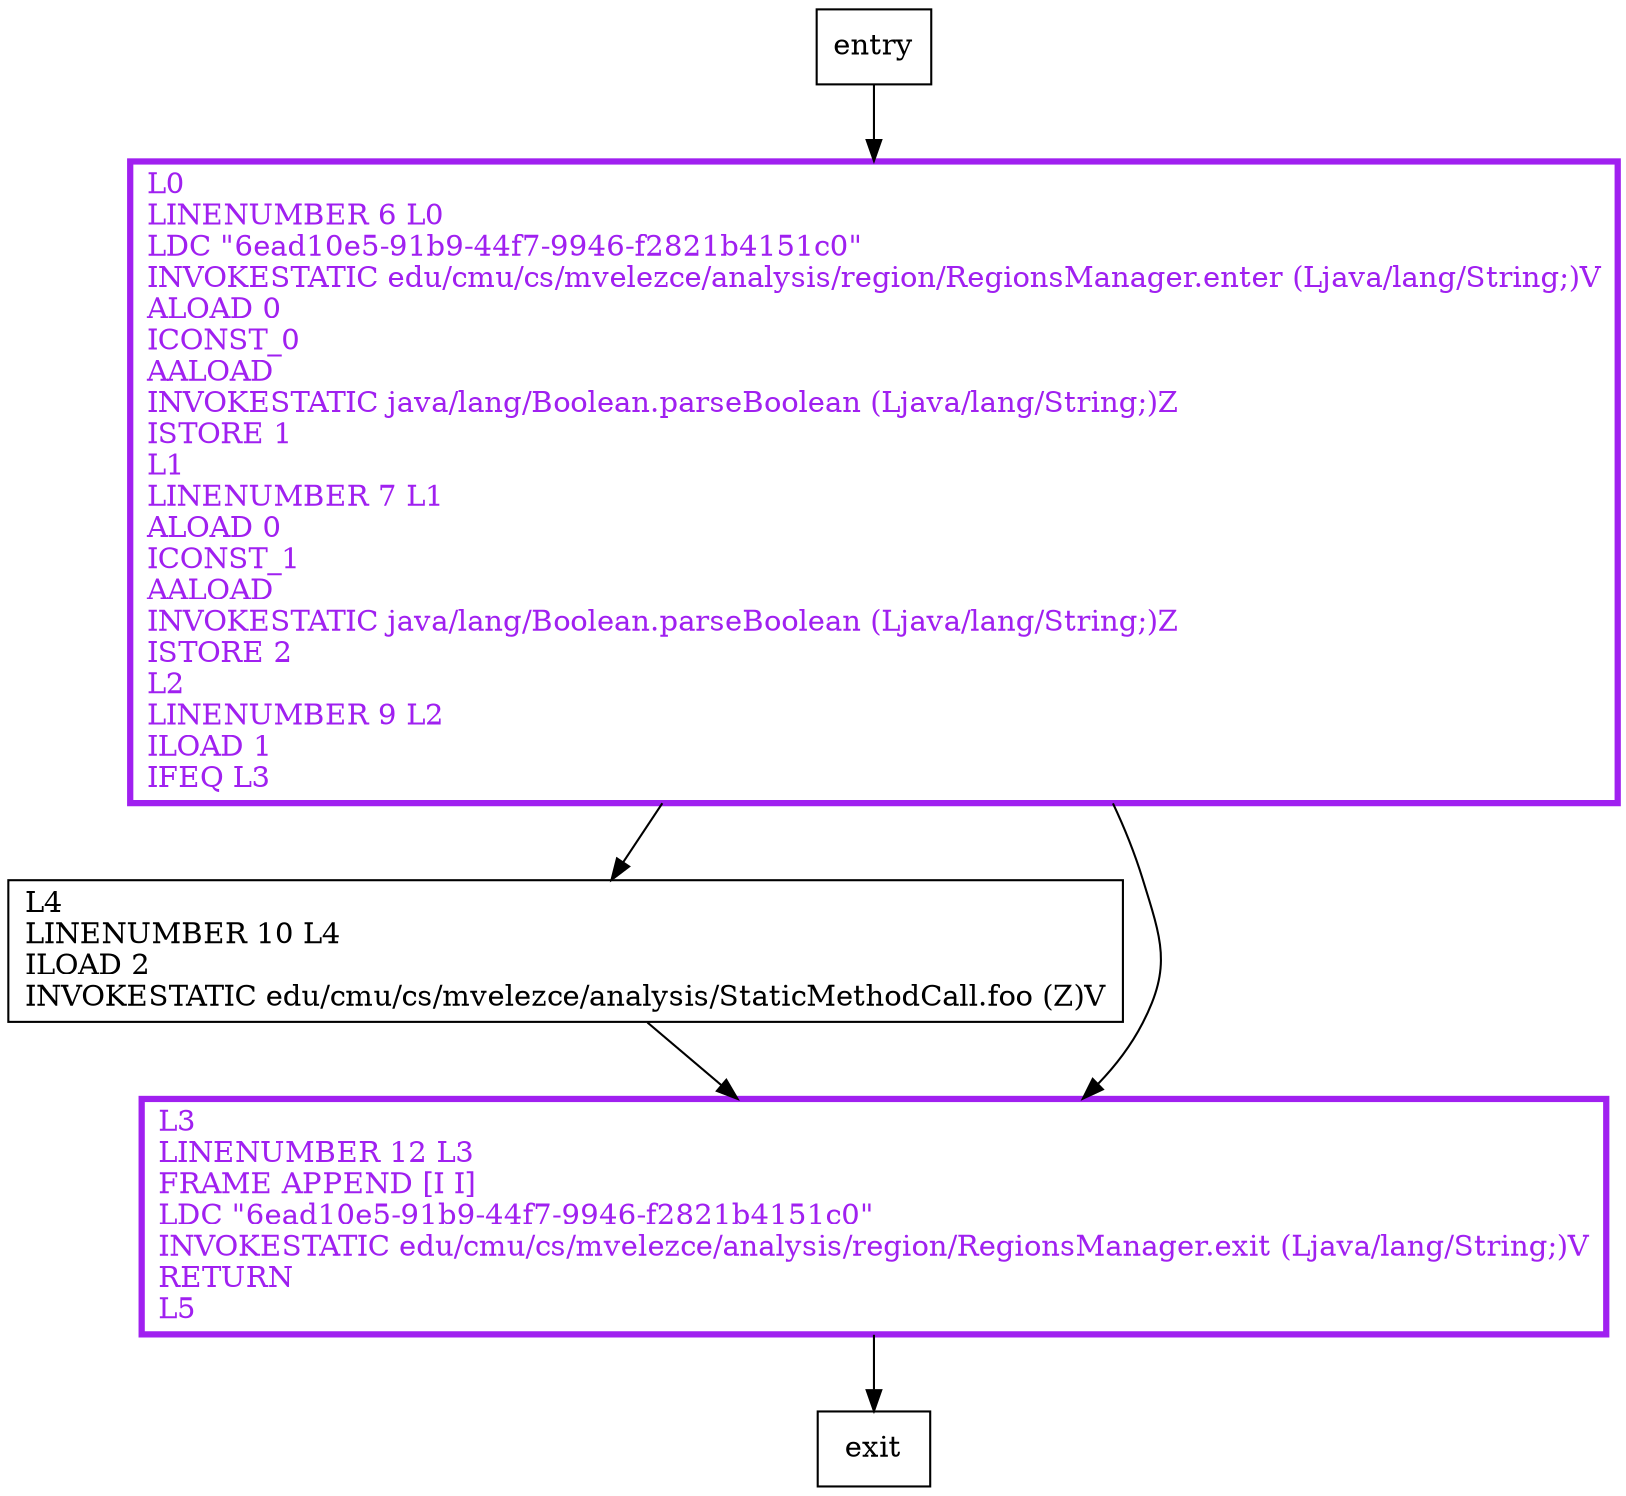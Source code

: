 digraph main {
node [shape=record];
353131341 [label="L4\lLINENUMBER 10 L4\lILOAD 2\lINVOKESTATIC edu/cmu/cs/mvelezce/analysis/StaticMethodCall.foo (Z)V\l"];
93190002 [label="L0\lLINENUMBER 6 L0\lLDC \"6ead10e5-91b9-44f7-9946-f2821b4151c0\"\lINVOKESTATIC edu/cmu/cs/mvelezce/analysis/region/RegionsManager.enter (Ljava/lang/String;)V\lALOAD 0\lICONST_0\lAALOAD\lINVOKESTATIC java/lang/Boolean.parseBoolean (Ljava/lang/String;)Z\lISTORE 1\lL1\lLINENUMBER 7 L1\lALOAD 0\lICONST_1\lAALOAD\lINVOKESTATIC java/lang/Boolean.parseBoolean (Ljava/lang/String;)Z\lISTORE 2\lL2\lLINENUMBER 9 L2\lILOAD 1\lIFEQ L3\l"];
1571294620 [label="L3\lLINENUMBER 12 L3\lFRAME APPEND [I I]\lLDC \"6ead10e5-91b9-44f7-9946-f2821b4151c0\"\lINVOKESTATIC edu/cmu/cs/mvelezce/analysis/region/RegionsManager.exit (Ljava/lang/String;)V\lRETURN\lL5\l"];
entry;
exit;
entry -> 93190002;
353131341 -> 1571294620;
93190002 -> 353131341;
93190002 -> 1571294620;
1571294620 -> exit;
93190002[fontcolor="purple", penwidth=3, color="purple"];
1571294620[fontcolor="purple", penwidth=3, color="purple"];
}
